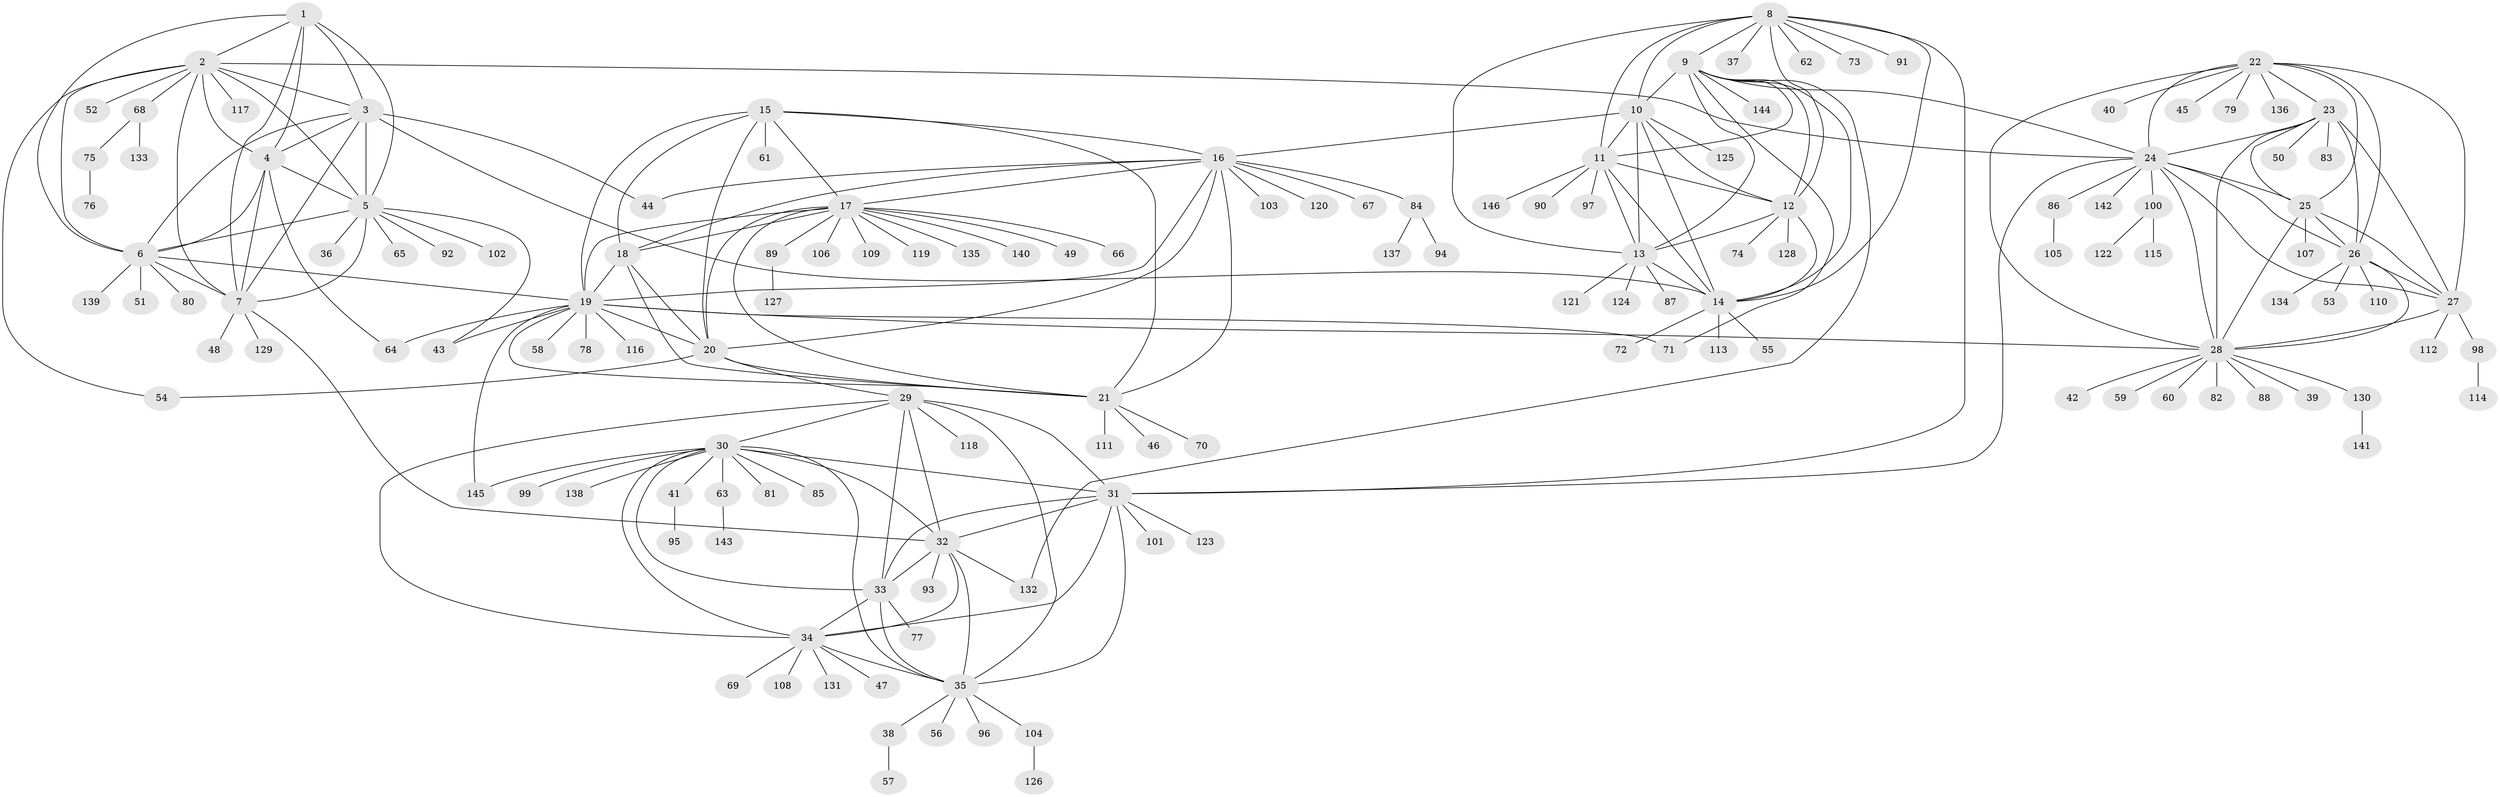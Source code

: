 // coarse degree distribution, {7: 0.03333333333333333, 8: 0.016666666666666666, 9: 0.025, 15: 0.025, 11: 0.025, 5: 0.016666666666666666, 4: 0.016666666666666666, 16: 0.008333333333333333, 6: 0.016666666666666666, 13: 0.008333333333333333, 1: 0.7083333333333334, 2: 0.09166666666666666, 3: 0.008333333333333333}
// Generated by graph-tools (version 1.1) at 2025/24/03/03/25 07:24:10]
// undirected, 146 vertices, 233 edges
graph export_dot {
graph [start="1"]
  node [color=gray90,style=filled];
  1;
  2;
  3;
  4;
  5;
  6;
  7;
  8;
  9;
  10;
  11;
  12;
  13;
  14;
  15;
  16;
  17;
  18;
  19;
  20;
  21;
  22;
  23;
  24;
  25;
  26;
  27;
  28;
  29;
  30;
  31;
  32;
  33;
  34;
  35;
  36;
  37;
  38;
  39;
  40;
  41;
  42;
  43;
  44;
  45;
  46;
  47;
  48;
  49;
  50;
  51;
  52;
  53;
  54;
  55;
  56;
  57;
  58;
  59;
  60;
  61;
  62;
  63;
  64;
  65;
  66;
  67;
  68;
  69;
  70;
  71;
  72;
  73;
  74;
  75;
  76;
  77;
  78;
  79;
  80;
  81;
  82;
  83;
  84;
  85;
  86;
  87;
  88;
  89;
  90;
  91;
  92;
  93;
  94;
  95;
  96;
  97;
  98;
  99;
  100;
  101;
  102;
  103;
  104;
  105;
  106;
  107;
  108;
  109;
  110;
  111;
  112;
  113;
  114;
  115;
  116;
  117;
  118;
  119;
  120;
  121;
  122;
  123;
  124;
  125;
  126;
  127;
  128;
  129;
  130;
  131;
  132;
  133;
  134;
  135;
  136;
  137;
  138;
  139;
  140;
  141;
  142;
  143;
  144;
  145;
  146;
  1 -- 2;
  1 -- 3;
  1 -- 4;
  1 -- 5;
  1 -- 6;
  1 -- 7;
  2 -- 3;
  2 -- 4;
  2 -- 5;
  2 -- 6;
  2 -- 7;
  2 -- 24;
  2 -- 52;
  2 -- 54;
  2 -- 68;
  2 -- 117;
  3 -- 4;
  3 -- 5;
  3 -- 6;
  3 -- 7;
  3 -- 14;
  3 -- 44;
  4 -- 5;
  4 -- 6;
  4 -- 7;
  4 -- 64;
  5 -- 6;
  5 -- 7;
  5 -- 36;
  5 -- 43;
  5 -- 65;
  5 -- 92;
  5 -- 102;
  6 -- 7;
  6 -- 19;
  6 -- 51;
  6 -- 80;
  6 -- 139;
  7 -- 32;
  7 -- 48;
  7 -- 129;
  8 -- 9;
  8 -- 10;
  8 -- 11;
  8 -- 12;
  8 -- 13;
  8 -- 14;
  8 -- 31;
  8 -- 37;
  8 -- 62;
  8 -- 73;
  8 -- 91;
  9 -- 10;
  9 -- 11;
  9 -- 12;
  9 -- 13;
  9 -- 14;
  9 -- 24;
  9 -- 71;
  9 -- 132;
  9 -- 144;
  10 -- 11;
  10 -- 12;
  10 -- 13;
  10 -- 14;
  10 -- 16;
  10 -- 125;
  11 -- 12;
  11 -- 13;
  11 -- 14;
  11 -- 90;
  11 -- 97;
  11 -- 146;
  12 -- 13;
  12 -- 14;
  12 -- 74;
  12 -- 128;
  13 -- 14;
  13 -- 87;
  13 -- 121;
  13 -- 124;
  14 -- 55;
  14 -- 72;
  14 -- 113;
  15 -- 16;
  15 -- 17;
  15 -- 18;
  15 -- 19;
  15 -- 20;
  15 -- 21;
  15 -- 61;
  16 -- 17;
  16 -- 18;
  16 -- 19;
  16 -- 20;
  16 -- 21;
  16 -- 44;
  16 -- 67;
  16 -- 84;
  16 -- 103;
  16 -- 120;
  17 -- 18;
  17 -- 19;
  17 -- 20;
  17 -- 21;
  17 -- 49;
  17 -- 66;
  17 -- 89;
  17 -- 106;
  17 -- 109;
  17 -- 119;
  17 -- 135;
  17 -- 140;
  18 -- 19;
  18 -- 20;
  18 -- 21;
  19 -- 20;
  19 -- 21;
  19 -- 28;
  19 -- 43;
  19 -- 58;
  19 -- 64;
  19 -- 71;
  19 -- 78;
  19 -- 116;
  19 -- 145;
  20 -- 21;
  20 -- 29;
  20 -- 54;
  21 -- 46;
  21 -- 70;
  21 -- 111;
  22 -- 23;
  22 -- 24;
  22 -- 25;
  22 -- 26;
  22 -- 27;
  22 -- 28;
  22 -- 40;
  22 -- 45;
  22 -- 79;
  22 -- 136;
  23 -- 24;
  23 -- 25;
  23 -- 26;
  23 -- 27;
  23 -- 28;
  23 -- 50;
  23 -- 83;
  24 -- 25;
  24 -- 26;
  24 -- 27;
  24 -- 28;
  24 -- 31;
  24 -- 86;
  24 -- 100;
  24 -- 142;
  25 -- 26;
  25 -- 27;
  25 -- 28;
  25 -- 107;
  26 -- 27;
  26 -- 28;
  26 -- 53;
  26 -- 110;
  26 -- 134;
  27 -- 28;
  27 -- 98;
  27 -- 112;
  28 -- 39;
  28 -- 42;
  28 -- 59;
  28 -- 60;
  28 -- 82;
  28 -- 88;
  28 -- 130;
  29 -- 30;
  29 -- 31;
  29 -- 32;
  29 -- 33;
  29 -- 34;
  29 -- 35;
  29 -- 118;
  30 -- 31;
  30 -- 32;
  30 -- 33;
  30 -- 34;
  30 -- 35;
  30 -- 41;
  30 -- 63;
  30 -- 81;
  30 -- 85;
  30 -- 99;
  30 -- 138;
  30 -- 145;
  31 -- 32;
  31 -- 33;
  31 -- 34;
  31 -- 35;
  31 -- 101;
  31 -- 123;
  32 -- 33;
  32 -- 34;
  32 -- 35;
  32 -- 93;
  32 -- 132;
  33 -- 34;
  33 -- 35;
  33 -- 77;
  34 -- 35;
  34 -- 47;
  34 -- 69;
  34 -- 108;
  34 -- 131;
  35 -- 38;
  35 -- 56;
  35 -- 96;
  35 -- 104;
  38 -- 57;
  41 -- 95;
  63 -- 143;
  68 -- 75;
  68 -- 133;
  75 -- 76;
  84 -- 94;
  84 -- 137;
  86 -- 105;
  89 -- 127;
  98 -- 114;
  100 -- 115;
  100 -- 122;
  104 -- 126;
  130 -- 141;
}
